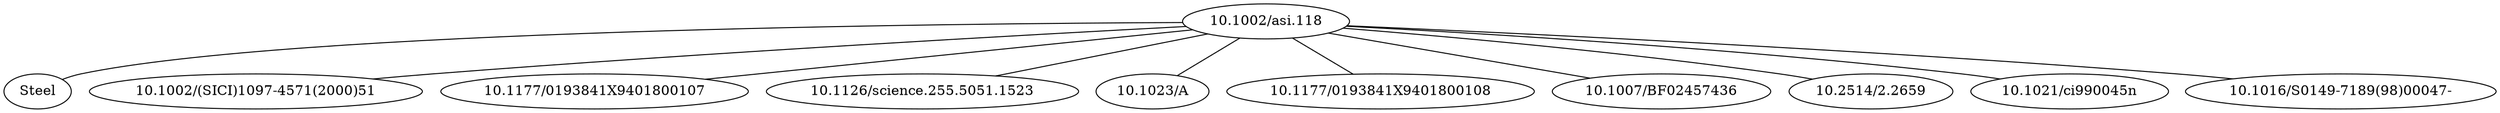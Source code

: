 strict graph mind_map196 {
	"10.1002/asi.118" -- Steel
	"10.1002/asi.118" -- "10.1002/(SICI)1097-4571(2000)51"
	"10.1002/asi.118" -- "10.1177/0193841X9401800107"
	"10.1002/asi.118" -- "10.1126/science.255.5051.1523"
	"10.1002/asi.118" -- "10.1023/A"
	"10.1002/asi.118" -- "10.1177/0193841X9401800108"
	"10.1002/asi.118" -- "10.1007/BF02457436"
	"10.1002/asi.118" -- "10.2514/2.2659"
	"10.1002/asi.118" -- "10.1021/ci990045n"
	"10.1002/asi.118" -- "10.1016/S0149-7189(98)00047-"
}
